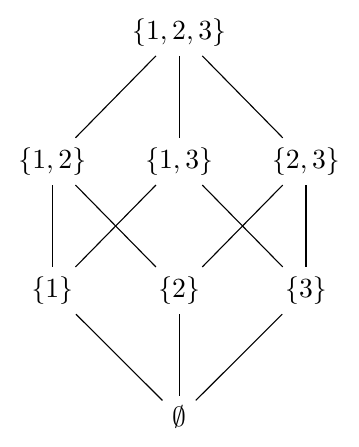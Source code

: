 \documentclass[tikz]{standalone}
\usetikzlibrary{matrix}
\providecommand{\setof}[1]{\left \{ #1 \right \}}
\begin{document}
\begin{tikzpicture}
\matrix (m) at (0,0) [matrix of nodes, column sep = 1em, row sep=3em] {
    & $\setof{1,2,3}$ & \\
    $\setof{1,2}$ & $\setof{1,3}$ & $\setof{2,3}$\\
    $\setof{1}$ & $\setof{2}$ & $\setof{3}$\\
    & $\emptyset$ & \\
};
\foreach \Source/\Target in {
    1-2/2-1,
    1-2/2-2,
    1-2/2-3,
    2-1/3-1,
    2-1/3-2,
    2-2/3-1,
    2-2/3-3,
    2-3/3-2,
    2-3/3-3,
    3-1/4-2,
    3-2/4-2,
    3-3/4-2%
    }
    \draw (m-\Source) to (m-\Target);
\end{tikzpicture}
\end{document}
